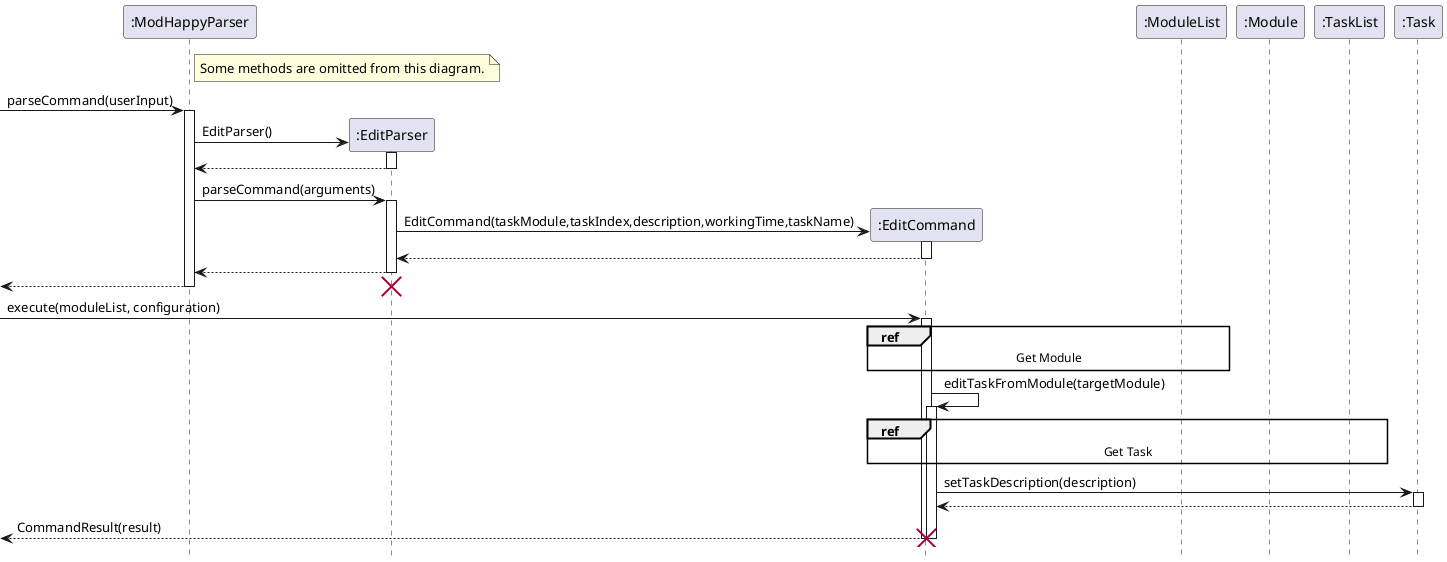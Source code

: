 @startuml
'https://plantuml.com/sequence-diagram

skinparam shadowing false
participant ":ModHappyParser" as ModHappyParser
participant ":EditParser" as EditParser
participant ":EditCommand" as EditCommand
participant ":ModuleList" as ModuleList
participant ":Module" as Module
participant ":TaskList" as TaskList
participant ":Task" as Task
hide footbox

note right of ModHappyParser
Some methods are omitted from this diagram.
end note

[->ModHappyParser:parseCommand(userInput)
activate ModHappyParser
create EditParser
ModHappyParser -> EditParser: EditParser()
activate EditParser
return

ModHappyParser -> EditParser: parseCommand(arguments)
activate EditParser
create EditCommand
EditParser -> EditCommand: EditCommand(taskModule,taskIndex,description,workingTime,taskName)
activate EditCommand
return
return
return

destroy EditParser

[->EditCommand:execute(moduleList, configuration)
activate EditCommand
ref over EditCommand, ModuleList: Get Module
EditCommand -> EditCommand: editTaskFromModule(targetModule)
activate EditCommand
ref over EditCommand, TaskList: Get Task
EditCommand -> Task: setTaskDescription(description)
activate Task
return
deactivate Task
return CommandResult(result)
deactivate EditCommand

destroy EditCommand


@enduml